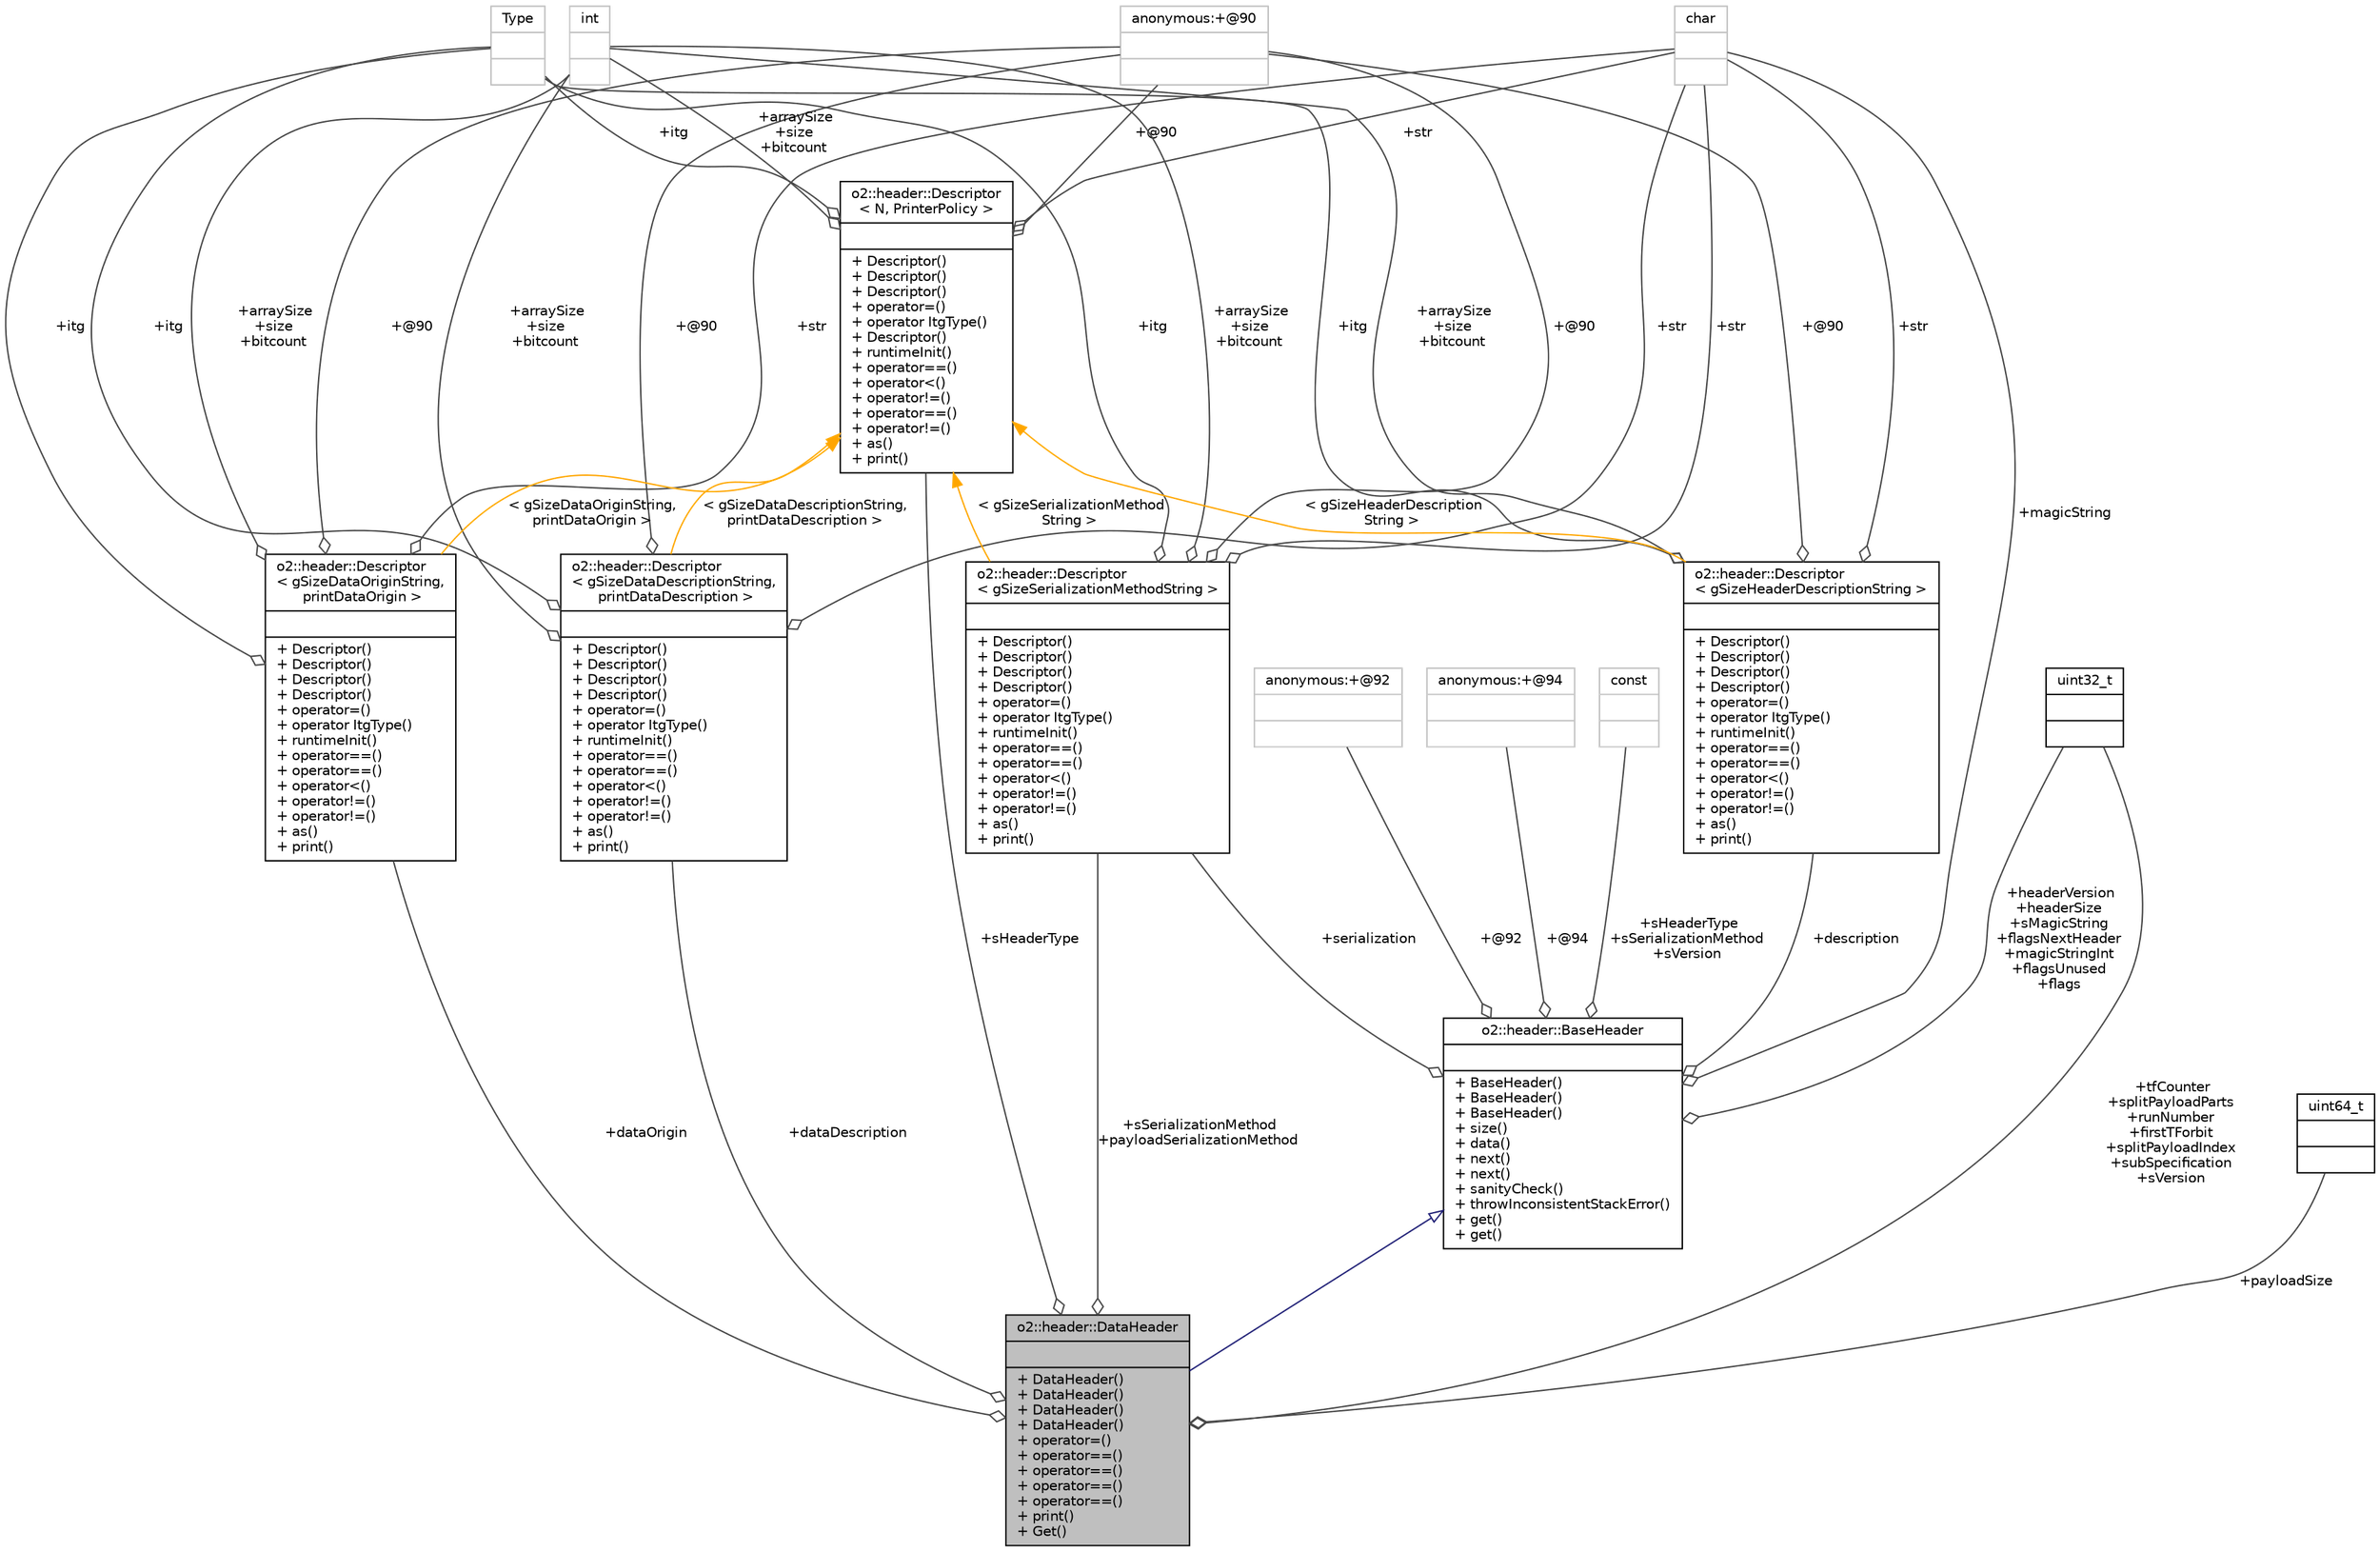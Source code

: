 digraph "o2::header::DataHeader"
{
 // INTERACTIVE_SVG=YES
  bgcolor="transparent";
  edge [fontname="Helvetica",fontsize="10",labelfontname="Helvetica",labelfontsize="10"];
  node [fontname="Helvetica",fontsize="10",shape=record];
  Node2 [label="{o2::header::DataHeader\n||+ DataHeader()\l+ DataHeader()\l+ DataHeader()\l+ DataHeader()\l+ operator=()\l+ operator==()\l+ operator==()\l+ operator==()\l+ operator==()\l+ print()\l+ Get()\l}",height=0.2,width=0.4,color="black", fillcolor="grey75", style="filled", fontcolor="black"];
  Node3 -> Node2 [dir="back",color="midnightblue",fontsize="10",style="solid",arrowtail="onormal",fontname="Helvetica"];
  Node3 [label="{o2::header::BaseHeader\n||+ BaseHeader()\l+ BaseHeader()\l+ BaseHeader()\l+ size()\l+ data()\l+ next()\l+ next()\l+ sanityCheck()\l+ throwInconsistentStackError()\l+ get()\l+ get()\l}",height=0.2,width=0.4,color="black",URL="$d8/dbd/structo2_1_1header_1_1BaseHeader.html",tooltip="the base header struct Every header type must begin (i.e. derive) with this. Don&#39;t use this struct di..."];
  Node4 -> Node3 [color="grey25",fontsize="10",style="solid",label=" +description" ,arrowhead="odiamond",fontname="Helvetica"];
  Node4 [label="{o2::header::Descriptor\l\< gSizeHeaderDescriptionString \>\n||+ Descriptor()\l+ Descriptor()\l+ Descriptor()\l+ Descriptor()\l+ operator=()\l+ operator ItgType()\l+ runtimeInit()\l+ operator==()\l+ operator==()\l+ operator\<()\l+ operator!=()\l+ operator!=()\l+ as()\l+ print()\l}",height=0.2,width=0.4,color="black",URL="$d9/db3/structo2_1_1header_1_1Descriptor.html"];
  Node5 -> Node4 [color="grey25",fontsize="10",style="solid",label=" +itg" ,arrowhead="odiamond",fontname="Helvetica"];
  Node5 [label="{Type\n||}",height=0.2,width=0.4,color="grey75"];
  Node6 -> Node4 [color="grey25",fontsize="10",style="solid",label=" +@90" ,arrowhead="odiamond",fontname="Helvetica"];
  Node6 [label="{anonymous:+@90\n||}",height=0.2,width=0.4,color="grey75"];
  Node7 -> Node4 [color="grey25",fontsize="10",style="solid",label=" +str" ,arrowhead="odiamond",fontname="Helvetica"];
  Node7 [label="{char\n||}",height=0.2,width=0.4,color="grey75"];
  Node8 -> Node4 [color="grey25",fontsize="10",style="solid",label=" +arraySize\n+size\n+bitcount" ,arrowhead="odiamond",fontname="Helvetica"];
  Node8 [label="{int\n||}",height=0.2,width=0.4,color="grey75"];
  Node9 -> Node4 [dir="back",color="orange",fontsize="10",style="solid",label=" \< gSizeHeaderDescription\lString \>" ,fontname="Helvetica"];
  Node9 [label="{o2::header::Descriptor\l\< N, PrinterPolicy \>\n||+ Descriptor()\l+ Descriptor()\l+ Descriptor()\l+ operator=()\l+ operator ItgType()\l+ Descriptor()\l+ runtimeInit()\l+ operator==()\l+ operator\<()\l+ operator!=()\l+ operator==()\l+ operator!=()\l+ as()\l+ print()\l}",height=0.2,width=0.4,color="black",URL="$d9/db3/structo2_1_1header_1_1Descriptor.html"];
  Node5 -> Node9 [color="grey25",fontsize="10",style="solid",label=" +itg" ,arrowhead="odiamond",fontname="Helvetica"];
  Node6 -> Node9 [color="grey25",fontsize="10",style="solid",label=" +@90" ,arrowhead="odiamond",fontname="Helvetica"];
  Node7 -> Node9 [color="grey25",fontsize="10",style="solid",label=" +str" ,arrowhead="odiamond",fontname="Helvetica"];
  Node8 -> Node9 [color="grey25",fontsize="10",style="solid",label=" +arraySize\n+size\n+bitcount" ,arrowhead="odiamond",fontname="Helvetica"];
  Node7 -> Node3 [color="grey25",fontsize="10",style="solid",label=" +magicString" ,arrowhead="odiamond",fontname="Helvetica"];
  Node10 -> Node3 [color="grey25",fontsize="10",style="solid",label=" +serialization" ,arrowhead="odiamond",fontname="Helvetica"];
  Node10 [label="{o2::header::Descriptor\l\< gSizeSerializationMethodString \>\n||+ Descriptor()\l+ Descriptor()\l+ Descriptor()\l+ Descriptor()\l+ operator=()\l+ operator ItgType()\l+ runtimeInit()\l+ operator==()\l+ operator==()\l+ operator\<()\l+ operator!=()\l+ operator!=()\l+ as()\l+ print()\l}",height=0.2,width=0.4,color="black",URL="$d9/db3/structo2_1_1header_1_1Descriptor.html"];
  Node5 -> Node10 [color="grey25",fontsize="10",style="solid",label=" +itg" ,arrowhead="odiamond",fontname="Helvetica"];
  Node6 -> Node10 [color="grey25",fontsize="10",style="solid",label=" +@90" ,arrowhead="odiamond",fontname="Helvetica"];
  Node7 -> Node10 [color="grey25",fontsize="10",style="solid",label=" +str" ,arrowhead="odiamond",fontname="Helvetica"];
  Node8 -> Node10 [color="grey25",fontsize="10",style="solid",label=" +arraySize\n+size\n+bitcount" ,arrowhead="odiamond",fontname="Helvetica"];
  Node9 -> Node10 [dir="back",color="orange",fontsize="10",style="solid",label=" \< gSizeSerializationMethod\lString \>" ,fontname="Helvetica"];
  Node11 -> Node3 [color="grey25",fontsize="10",style="solid",label=" +headerVersion\n+headerSize\n+sMagicString\n+flagsNextHeader\n+magicStringInt\n+flagsUnused\n+flags" ,arrowhead="odiamond",fontname="Helvetica"];
  Node11 [label="{uint32_t\n||}",height=0.2,width=0.4,color="black",URL="$d3/d87/classuint32__t.html"];
  Node12 -> Node3 [color="grey25",fontsize="10",style="solid",label=" +@92" ,arrowhead="odiamond",fontname="Helvetica"];
  Node12 [label="{anonymous:+@92\n||}",height=0.2,width=0.4,color="grey75"];
  Node13 -> Node3 [color="grey25",fontsize="10",style="solid",label=" +@94" ,arrowhead="odiamond",fontname="Helvetica"];
  Node13 [label="{anonymous:+@94\n||}",height=0.2,width=0.4,color="grey75"];
  Node14 -> Node3 [color="grey25",fontsize="10",style="solid",label=" +sHeaderType\n+sSerializationMethod\n+sVersion" ,arrowhead="odiamond",fontname="Helvetica"];
  Node14 [label="{const\n||}",height=0.2,width=0.4,color="grey75"];
  Node15 -> Node2 [color="grey25",fontsize="10",style="solid",label=" +payloadSize" ,arrowhead="odiamond",fontname="Helvetica"];
  Node15 [label="{uint64_t\n||}",height=0.2,width=0.4,color="black",URL="$d6/d30/classuint64__t.html"];
  Node16 -> Node2 [color="grey25",fontsize="10",style="solid",label=" +dataOrigin" ,arrowhead="odiamond",fontname="Helvetica"];
  Node16 [label="{o2::header::Descriptor\l\< gSizeDataOriginString,\l printDataOrigin \>\n||+ Descriptor()\l+ Descriptor()\l+ Descriptor()\l+ Descriptor()\l+ operator=()\l+ operator ItgType()\l+ runtimeInit()\l+ operator==()\l+ operator==()\l+ operator\<()\l+ operator!=()\l+ operator!=()\l+ as()\l+ print()\l}",height=0.2,width=0.4,color="black",URL="$d9/db3/structo2_1_1header_1_1Descriptor.html"];
  Node5 -> Node16 [color="grey25",fontsize="10",style="solid",label=" +itg" ,arrowhead="odiamond",fontname="Helvetica"];
  Node6 -> Node16 [color="grey25",fontsize="10",style="solid",label=" +@90" ,arrowhead="odiamond",fontname="Helvetica"];
  Node7 -> Node16 [color="grey25",fontsize="10",style="solid",label=" +str" ,arrowhead="odiamond",fontname="Helvetica"];
  Node8 -> Node16 [color="grey25",fontsize="10",style="solid",label=" +arraySize\n+size\n+bitcount" ,arrowhead="odiamond",fontname="Helvetica"];
  Node9 -> Node16 [dir="back",color="orange",fontsize="10",style="solid",label=" \< gSizeDataOriginString,\l printDataOrigin \>" ,fontname="Helvetica"];
  Node17 -> Node2 [color="grey25",fontsize="10",style="solid",label=" +dataDescription" ,arrowhead="odiamond",fontname="Helvetica"];
  Node17 [label="{o2::header::Descriptor\l\< gSizeDataDescriptionString,\l printDataDescription \>\n||+ Descriptor()\l+ Descriptor()\l+ Descriptor()\l+ Descriptor()\l+ operator=()\l+ operator ItgType()\l+ runtimeInit()\l+ operator==()\l+ operator==()\l+ operator\<()\l+ operator!=()\l+ operator!=()\l+ as()\l+ print()\l}",height=0.2,width=0.4,color="black",URL="$d9/db3/structo2_1_1header_1_1Descriptor.html"];
  Node5 -> Node17 [color="grey25",fontsize="10",style="solid",label=" +itg" ,arrowhead="odiamond",fontname="Helvetica"];
  Node6 -> Node17 [color="grey25",fontsize="10",style="solid",label=" +@90" ,arrowhead="odiamond",fontname="Helvetica"];
  Node7 -> Node17 [color="grey25",fontsize="10",style="solid",label=" +str" ,arrowhead="odiamond",fontname="Helvetica"];
  Node8 -> Node17 [color="grey25",fontsize="10",style="solid",label=" +arraySize\n+size\n+bitcount" ,arrowhead="odiamond",fontname="Helvetica"];
  Node9 -> Node17 [dir="back",color="orange",fontsize="10",style="solid",label=" \< gSizeDataDescriptionString,\l printDataDescription \>" ,fontname="Helvetica"];
  Node10 -> Node2 [color="grey25",fontsize="10",style="solid",label=" +sSerializationMethod\n+payloadSerializationMethod" ,arrowhead="odiamond",fontname="Helvetica"];
  Node11 -> Node2 [color="grey25",fontsize="10",style="solid",label=" +tfCounter\n+splitPayloadParts\n+runNumber\n+firstTForbit\n+splitPayloadIndex\n+subSpecification\n+sVersion" ,arrowhead="odiamond",fontname="Helvetica"];
  Node9 -> Node2 [color="grey25",fontsize="10",style="solid",label=" +sHeaderType" ,arrowhead="odiamond",fontname="Helvetica"];
}
